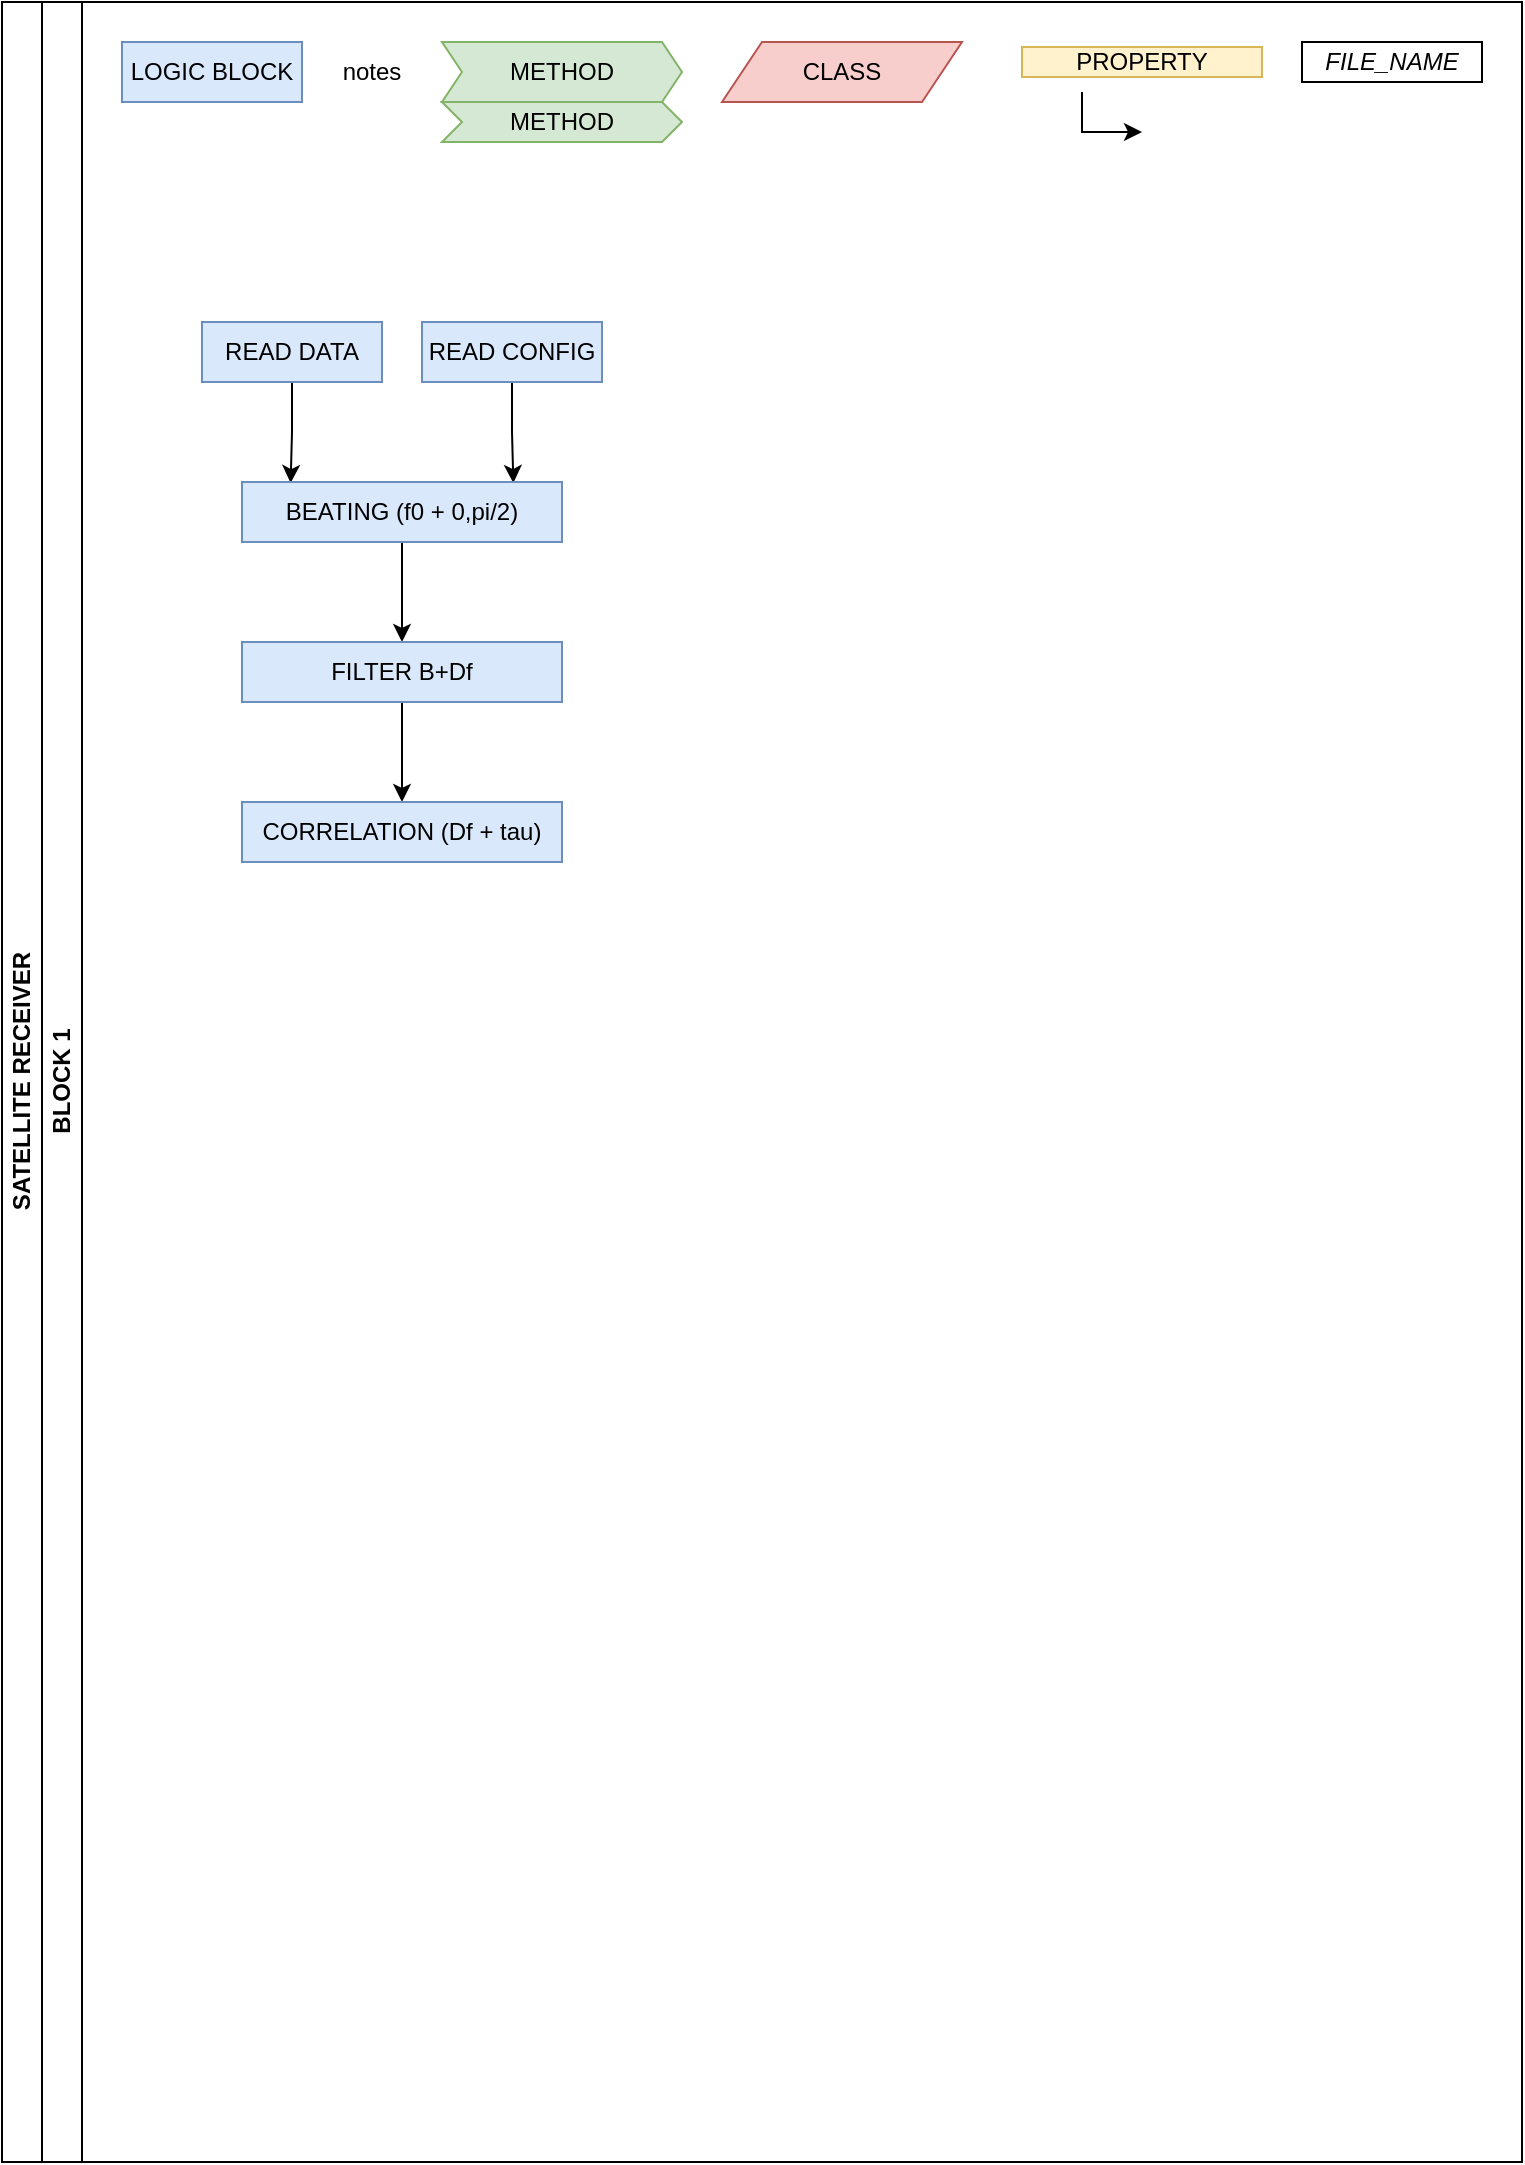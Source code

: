 <mxfile version="17.4.2" type="device"><diagram id="prtHgNgQTEPvFCAcTncT" name="Page-1"><mxGraphModel dx="865" dy="541" grid="1" gridSize="10" guides="1" tooltips="1" connect="1" arrows="1" fold="1" page="1" pageScale="1" pageWidth="827" pageHeight="1169" math="0" shadow="0"><root><mxCell id="0"/><mxCell id="1" parent="0"/><mxCell id="dNxyNK7c78bLwvsdeMH5-19" value="SATELLITE RECEIVER" style="swimlane;html=1;childLayout=stackLayout;resizeParent=1;resizeParentMax=0;horizontal=0;startSize=20;horizontalStack=0;" parent="1" vertex="1"><mxGeometry x="40" y="40" width="760" height="1080" as="geometry"/></mxCell><mxCell id="dNxyNK7c78bLwvsdeMH5-20" value="BLOCK 1" style="swimlane;html=1;startSize=20;horizontal=0;" parent="dNxyNK7c78bLwvsdeMH5-19" vertex="1"><mxGeometry x="20" width="740" height="1080" as="geometry"/></mxCell><mxCell id="uFIqrwOD-ALgU2DV4DVZ-1" value="LOGIC BLOCK" style="rounded=0;whiteSpace=wrap;html=1;fontFamily=Helvetica;fontSize=12;align=center;fillColor=#dae8fc;strokeColor=#6c8ebf;" parent="dNxyNK7c78bLwvsdeMH5-20" vertex="1"><mxGeometry x="40" y="20" width="90" height="30" as="geometry"/></mxCell><mxCell id="8cVuhc_HS4yNFGq2z5yh-11" value="notes" style="text;html=1;strokeColor=none;fillColor=none;align=center;verticalAlign=middle;whiteSpace=wrap;rounded=0;" parent="dNxyNK7c78bLwvsdeMH5-20" vertex="1"><mxGeometry x="130" y="25" width="70" height="20" as="geometry"/></mxCell><mxCell id="uFIqrwOD-ALgU2DV4DVZ-19" value="&lt;i&gt;FILE_NAME&lt;/i&gt;" style="rounded=0;whiteSpace=wrap;html=1;fontFamily=Helvetica;fontSize=12;fontColor=#000000;align=center;" parent="dNxyNK7c78bLwvsdeMH5-20" vertex="1"><mxGeometry x="630" y="20" width="90" height="20" as="geometry"/></mxCell><mxCell id="uFIqrwOD-ALgU2DV4DVZ-46" value="METHOD" style="shape=step;perimeter=stepPerimeter;whiteSpace=wrap;html=1;fixedSize=1;size=10;fillColor=#d5e8d4;strokeColor=#82b366;" parent="dNxyNK7c78bLwvsdeMH5-20" vertex="1"><mxGeometry x="200" y="50" width="120" height="20" as="geometry"/></mxCell><mxCell id="uFIqrwOD-ALgU2DV4DVZ-10" value="METHOD" style="shape=step;perimeter=stepPerimeter;whiteSpace=wrap;html=1;fixedSize=1;size=10;fillColor=#d5e8d4;strokeColor=#82b366;" parent="dNxyNK7c78bLwvsdeMH5-20" vertex="1"><mxGeometry x="200" y="20" width="120" height="30" as="geometry"/></mxCell><mxCell id="uFIqrwOD-ALgU2DV4DVZ-16" value="PROPERTY" style="rounded=0;whiteSpace=wrap;html=1;fillColor=#fff2cc;strokeColor=#d6b656;" parent="dNxyNK7c78bLwvsdeMH5-20" vertex="1"><mxGeometry x="490" y="22.5" width="120" height="15" as="geometry"/></mxCell><mxCell id="uFIqrwOD-ALgU2DV4DVZ-8" value="CLASS" style="shape=parallelogram;perimeter=parallelogramPerimeter;whiteSpace=wrap;html=1;fixedSize=1;rounded=0;fillColor=#f8cecc;strokeColor=#b85450;" parent="dNxyNK7c78bLwvsdeMH5-20" vertex="1"><mxGeometry x="340" y="20" width="120" height="30" as="geometry"/></mxCell><mxCell id="hK_RvOh1WxkiDfF-Yhdr-1" style="edgeStyle=orthogonalEdgeStyle;rounded=0;orthogonalLoop=1;jettySize=auto;html=1;" parent="dNxyNK7c78bLwvsdeMH5-20" edge="1"><mxGeometry relative="1" as="geometry"><mxPoint x="550" y="65" as="targetPoint"/><mxPoint x="520" y="45" as="sourcePoint"/><Array as="points"><mxPoint x="520" y="65"/></Array></mxGeometry></mxCell><mxCell id="SwSuUUbMyvvhntskdJzc-17" value="" style="edgeStyle=orthogonalEdgeStyle;rounded=0;orthogonalLoop=1;jettySize=auto;html=1;entryX=0.152;entryY=0.017;entryDx=0;entryDy=0;entryPerimeter=0;" edge="1" parent="dNxyNK7c78bLwvsdeMH5-20" source="SwSuUUbMyvvhntskdJzc-1" target="SwSuUUbMyvvhntskdJzc-14"><mxGeometry relative="1" as="geometry"/></mxCell><mxCell id="SwSuUUbMyvvhntskdJzc-1" value="READ DATA" style="rounded=0;whiteSpace=wrap;html=1;fontFamily=Helvetica;fontSize=12;align=center;fillColor=#dae8fc;strokeColor=#6c8ebf;" vertex="1" parent="dNxyNK7c78bLwvsdeMH5-20"><mxGeometry x="80" y="160" width="90" height="30" as="geometry"/></mxCell><mxCell id="SwSuUUbMyvvhntskdJzc-16" value="" style="edgeStyle=orthogonalEdgeStyle;rounded=0;orthogonalLoop=1;jettySize=auto;html=1;entryX=0.848;entryY=0.017;entryDx=0;entryDy=0;entryPerimeter=0;" edge="1" parent="dNxyNK7c78bLwvsdeMH5-20" source="SwSuUUbMyvvhntskdJzc-2" target="SwSuUUbMyvvhntskdJzc-14"><mxGeometry relative="1" as="geometry"/></mxCell><mxCell id="SwSuUUbMyvvhntskdJzc-2" value="READ CONFIG" style="rounded=0;whiteSpace=wrap;html=1;fontFamily=Helvetica;fontSize=12;align=center;fillColor=#dae8fc;strokeColor=#6c8ebf;" vertex="1" parent="dNxyNK7c78bLwvsdeMH5-20"><mxGeometry x="190" y="160" width="90" height="30" as="geometry"/></mxCell><mxCell id="SwSuUUbMyvvhntskdJzc-18" value="" style="edgeStyle=orthogonalEdgeStyle;rounded=0;orthogonalLoop=1;jettySize=auto;html=1;" edge="1" parent="dNxyNK7c78bLwvsdeMH5-20" source="SwSuUUbMyvvhntskdJzc-14" target="SwSuUUbMyvvhntskdJzc-15"><mxGeometry relative="1" as="geometry"/></mxCell><mxCell id="SwSuUUbMyvvhntskdJzc-14" value="BEATING (f0 + 0,pi/2)" style="rounded=0;whiteSpace=wrap;html=1;fontFamily=Helvetica;fontSize=12;align=center;fillColor=#dae8fc;strokeColor=#6c8ebf;" vertex="1" parent="dNxyNK7c78bLwvsdeMH5-20"><mxGeometry x="100" y="240" width="160" height="30" as="geometry"/></mxCell><mxCell id="SwSuUUbMyvvhntskdJzc-20" value="" style="edgeStyle=orthogonalEdgeStyle;rounded=0;orthogonalLoop=1;jettySize=auto;html=1;" edge="1" parent="dNxyNK7c78bLwvsdeMH5-20" source="SwSuUUbMyvvhntskdJzc-15" target="SwSuUUbMyvvhntskdJzc-19"><mxGeometry relative="1" as="geometry"/></mxCell><mxCell id="SwSuUUbMyvvhntskdJzc-15" value="FILTER B+Df" style="rounded=0;whiteSpace=wrap;html=1;fontFamily=Helvetica;fontSize=12;align=center;fillColor=#dae8fc;strokeColor=#6c8ebf;" vertex="1" parent="dNxyNK7c78bLwvsdeMH5-20"><mxGeometry x="100" y="320" width="160" height="30" as="geometry"/></mxCell><mxCell id="SwSuUUbMyvvhntskdJzc-19" value="CORRELATION (Df + tau)" style="rounded=0;whiteSpace=wrap;html=1;fontFamily=Helvetica;fontSize=12;align=center;fillColor=#dae8fc;strokeColor=#6c8ebf;" vertex="1" parent="dNxyNK7c78bLwvsdeMH5-20"><mxGeometry x="100" y="400" width="160" height="30" as="geometry"/></mxCell></root></mxGraphModel></diagram></mxfile>